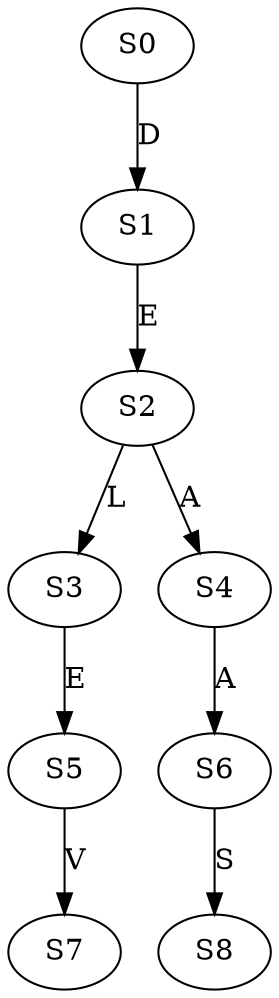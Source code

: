 strict digraph  {
	S0 -> S1 [ label = D ];
	S1 -> S2 [ label = E ];
	S2 -> S3 [ label = L ];
	S2 -> S4 [ label = A ];
	S3 -> S5 [ label = E ];
	S4 -> S6 [ label = A ];
	S5 -> S7 [ label = V ];
	S6 -> S8 [ label = S ];
}
